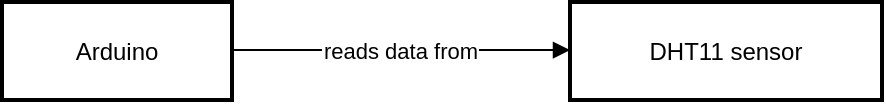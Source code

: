 <mxfile version="25.0.1">
  <diagram name="Page-1" id="kDmjfaTULX9hxbx_-r0B">
    <mxGraphModel>
      <root>
        <mxCell id="0" />
        <mxCell id="1" parent="0" />
        <mxCell id="2" value="Arduino" style="whiteSpace=wrap;strokeWidth=2;" vertex="1" parent="1">
          <mxGeometry x="8" y="8" width="115" height="49" as="geometry" />
        </mxCell>
        <mxCell id="3" value="DHT11 sensor" style="whiteSpace=wrap;strokeWidth=2;" vertex="1" parent="1">
          <mxGeometry x="292" y="8" width="156" height="49" as="geometry" />
        </mxCell>
        <mxCell id="4" value="reads data from" style="curved=1;startArrow=none;endArrow=block;exitX=1;exitY=0.49;entryX=0;entryY=0.49;" edge="1" parent="1" source="2" target="3">
          <mxGeometry relative="1" as="geometry">
            <Array as="points" />
          </mxGeometry>
        </mxCell>
      </root>
    </mxGraphModel>
  </diagram>
</mxfile>

